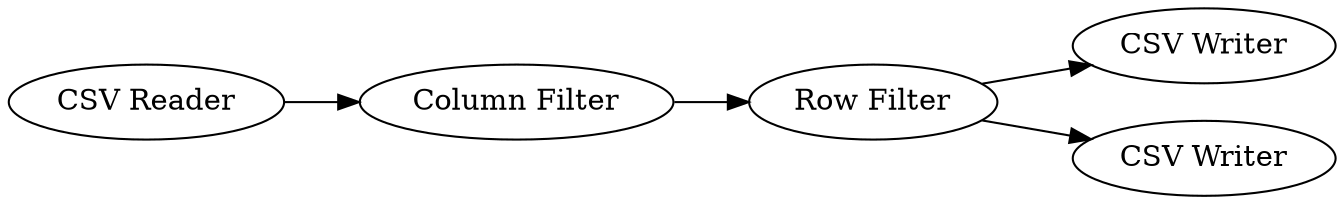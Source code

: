 digraph {
	6 -> 3
	19 -> 6
	3 -> 21
	3 -> 22
	22 [label="CSV Writer"]
	21 [label="CSV Writer"]
	6 [label="Column Filter"]
	3 [label="Row Filter"]
	19 [label="CSV Reader"]
	rankdir=LR
}
